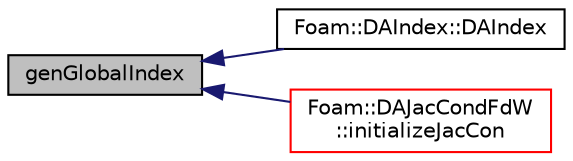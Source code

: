 digraph "genGlobalIndex"
{
  bgcolor="transparent";
  edge [fontname="Helvetica",fontsize="10",labelfontname="Helvetica",labelfontsize="10"];
  node [fontname="Helvetica",fontsize="10",shape=record];
  rankdir="LR";
  Node141 [label="genGlobalIndex",height=0.2,width=0.4,color="black", fillcolor="grey75", style="filled", fontcolor="black"];
  Node141 -> Node142 [dir="back",color="midnightblue",fontsize="10",style="solid",fontname="Helvetica"];
  Node142 [label="Foam::DAIndex::DAIndex",height=0.2,width=0.4,color="black",URL="$classFoam_1_1DAIndex.html#ae976ad3cf6b6f6febaa932366199fc8c",tooltip="Constructors. "];
  Node141 -> Node143 [dir="back",color="midnightblue",fontsize="10",style="solid",fontname="Helvetica"];
  Node143 [label="Foam::DAJacCondFdW\l::initializeJacCon",height=0.2,width=0.4,color="red",URL="$classFoam_1_1DAJacCondFdW.html#a0d689ecbe7e63c7fdc9926b21df7d6b6"];
}
